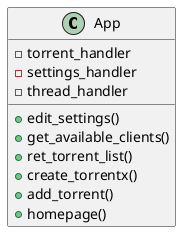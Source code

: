 @startuml

class App {
- torrent_handler
- settings_handler
- thread_handler

+ edit_settings()
+ get_available_clients()
+ ret_torrent_list()
+ create_torrentx()
+ add_torrent()
+ homepage()
}

@enduml